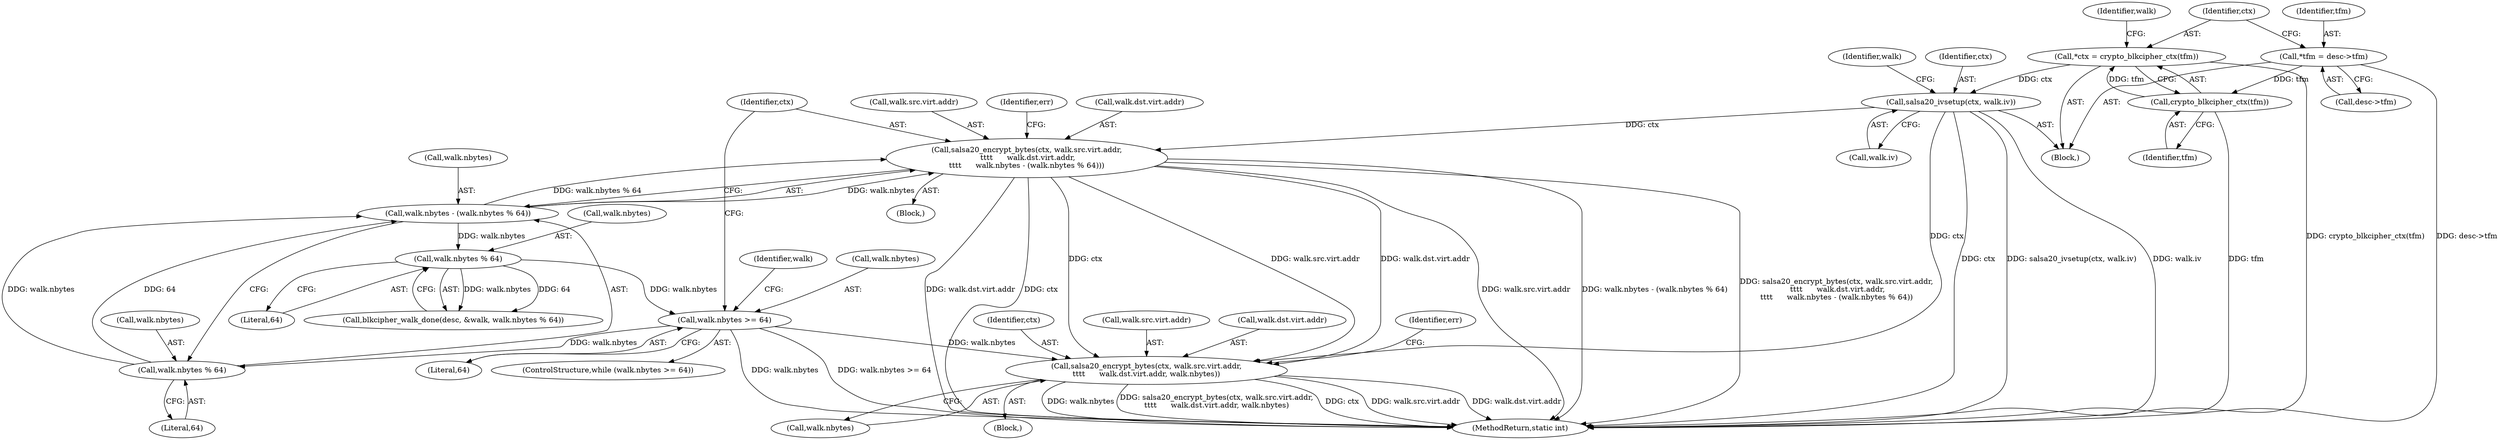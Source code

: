 digraph "0_linux_ecaaab5649781c5a0effdaf298a925063020500e@API" {
"1000185" [label="(Call,salsa20_encrypt_bytes(ctx, walk.src.virt.addr,\n\t\t\t\t      walk.dst.virt.addr, walk.nbytes))"];
"1000132" [label="(Call,salsa20_ivsetup(ctx, walk.iv))"];
"1000114" [label="(Call,*ctx = crypto_blkcipher_ctx(tfm))"];
"1000116" [label="(Call,crypto_blkcipher_ctx(tfm))"];
"1000108" [label="(Call,*tfm = desc->tfm)"];
"1000144" [label="(Call,salsa20_encrypt_bytes(ctx, walk.src.virt.addr,\n \t\t\t\t      walk.dst.virt.addr,\n\t\t\t\t      walk.nbytes - (walk.nbytes % 64)))"];
"1000160" [label="(Call,walk.nbytes - (walk.nbytes % 64))"];
"1000164" [label="(Call,walk.nbytes % 64)"];
"1000138" [label="(Call,walk.nbytes >= 64)"];
"1000175" [label="(Call,walk.nbytes % 64)"];
"1000185" [label="(Call,salsa20_encrypt_bytes(ctx, walk.src.virt.addr,\n\t\t\t\t      walk.dst.virt.addr, walk.nbytes))"];
"1000160" [label="(Call,walk.nbytes - (walk.nbytes % 64))"];
"1000138" [label="(Call,walk.nbytes >= 64)"];
"1000116" [label="(Call,crypto_blkcipher_ctx(tfm))"];
"1000146" [label="(Call,walk.src.virt.addr)"];
"1000187" [label="(Call,walk.src.virt.addr)"];
"1000161" [label="(Call,walk.nbytes)"];
"1000115" [label="(Identifier,ctx)"];
"1000175" [label="(Call,walk.nbytes % 64)"];
"1000201" [label="(Call,walk.nbytes)"];
"1000142" [label="(Literal,64)"];
"1000132" [label="(Call,salsa20_ivsetup(ctx, walk.iv))"];
"1000213" [label="(MethodReturn,static int)"];
"1000194" [label="(Call,walk.dst.virt.addr)"];
"1000108" [label="(Call,*tfm = desc->tfm)"];
"1000176" [label="(Call,walk.nbytes)"];
"1000179" [label="(Literal,64)"];
"1000109" [label="(Identifier,tfm)"];
"1000170" [label="(Identifier,err)"];
"1000165" [label="(Call,walk.nbytes)"];
"1000168" [label="(Literal,64)"];
"1000140" [label="(Identifier,walk)"];
"1000143" [label="(Block,)"];
"1000205" [label="(Identifier,err)"];
"1000134" [label="(Call,walk.iv)"];
"1000121" [label="(Identifier,walk)"];
"1000133" [label="(Identifier,ctx)"];
"1000110" [label="(Call,desc->tfm)"];
"1000164" [label="(Call,walk.nbytes % 64)"];
"1000184" [label="(Block,)"];
"1000182" [label="(Identifier,walk)"];
"1000186" [label="(Identifier,ctx)"];
"1000114" [label="(Call,*ctx = crypto_blkcipher_ctx(tfm))"];
"1000153" [label="(Call,walk.dst.virt.addr)"];
"1000145" [label="(Identifier,ctx)"];
"1000105" [label="(Block,)"];
"1000139" [label="(Call,walk.nbytes)"];
"1000144" [label="(Call,salsa20_encrypt_bytes(ctx, walk.src.virt.addr,\n \t\t\t\t      walk.dst.virt.addr,\n\t\t\t\t      walk.nbytes - (walk.nbytes % 64)))"];
"1000137" [label="(ControlStructure,while (walk.nbytes >= 64))"];
"1000171" [label="(Call,blkcipher_walk_done(desc, &walk, walk.nbytes % 64))"];
"1000117" [label="(Identifier,tfm)"];
"1000185" -> "1000184"  [label="AST: "];
"1000185" -> "1000201"  [label="CFG: "];
"1000186" -> "1000185"  [label="AST: "];
"1000187" -> "1000185"  [label="AST: "];
"1000194" -> "1000185"  [label="AST: "];
"1000201" -> "1000185"  [label="AST: "];
"1000205" -> "1000185"  [label="CFG: "];
"1000185" -> "1000213"  [label="DDG: salsa20_encrypt_bytes(ctx, walk.src.virt.addr,\n\t\t\t\t      walk.dst.virt.addr, walk.nbytes)"];
"1000185" -> "1000213"  [label="DDG: ctx"];
"1000185" -> "1000213"  [label="DDG: walk.src.virt.addr"];
"1000185" -> "1000213"  [label="DDG: walk.dst.virt.addr"];
"1000185" -> "1000213"  [label="DDG: walk.nbytes"];
"1000132" -> "1000185"  [label="DDG: ctx"];
"1000144" -> "1000185"  [label="DDG: ctx"];
"1000144" -> "1000185"  [label="DDG: walk.src.virt.addr"];
"1000144" -> "1000185"  [label="DDG: walk.dst.virt.addr"];
"1000138" -> "1000185"  [label="DDG: walk.nbytes"];
"1000132" -> "1000105"  [label="AST: "];
"1000132" -> "1000134"  [label="CFG: "];
"1000133" -> "1000132"  [label="AST: "];
"1000134" -> "1000132"  [label="AST: "];
"1000140" -> "1000132"  [label="CFG: "];
"1000132" -> "1000213"  [label="DDG: salsa20_ivsetup(ctx, walk.iv)"];
"1000132" -> "1000213"  [label="DDG: walk.iv"];
"1000132" -> "1000213"  [label="DDG: ctx"];
"1000114" -> "1000132"  [label="DDG: ctx"];
"1000132" -> "1000144"  [label="DDG: ctx"];
"1000114" -> "1000105"  [label="AST: "];
"1000114" -> "1000116"  [label="CFG: "];
"1000115" -> "1000114"  [label="AST: "];
"1000116" -> "1000114"  [label="AST: "];
"1000121" -> "1000114"  [label="CFG: "];
"1000114" -> "1000213"  [label="DDG: crypto_blkcipher_ctx(tfm)"];
"1000116" -> "1000114"  [label="DDG: tfm"];
"1000116" -> "1000117"  [label="CFG: "];
"1000117" -> "1000116"  [label="AST: "];
"1000116" -> "1000213"  [label="DDG: tfm"];
"1000108" -> "1000116"  [label="DDG: tfm"];
"1000108" -> "1000105"  [label="AST: "];
"1000108" -> "1000110"  [label="CFG: "];
"1000109" -> "1000108"  [label="AST: "];
"1000110" -> "1000108"  [label="AST: "];
"1000115" -> "1000108"  [label="CFG: "];
"1000108" -> "1000213"  [label="DDG: desc->tfm"];
"1000144" -> "1000143"  [label="AST: "];
"1000144" -> "1000160"  [label="CFG: "];
"1000145" -> "1000144"  [label="AST: "];
"1000146" -> "1000144"  [label="AST: "];
"1000153" -> "1000144"  [label="AST: "];
"1000160" -> "1000144"  [label="AST: "];
"1000170" -> "1000144"  [label="CFG: "];
"1000144" -> "1000213"  [label="DDG: walk.src.virt.addr"];
"1000144" -> "1000213"  [label="DDG: walk.nbytes - (walk.nbytes % 64)"];
"1000144" -> "1000213"  [label="DDG: salsa20_encrypt_bytes(ctx, walk.src.virt.addr,\n \t\t\t\t      walk.dst.virt.addr,\n\t\t\t\t      walk.nbytes - (walk.nbytes % 64))"];
"1000144" -> "1000213"  [label="DDG: walk.dst.virt.addr"];
"1000144" -> "1000213"  [label="DDG: ctx"];
"1000160" -> "1000144"  [label="DDG: walk.nbytes"];
"1000160" -> "1000144"  [label="DDG: walk.nbytes % 64"];
"1000160" -> "1000164"  [label="CFG: "];
"1000161" -> "1000160"  [label="AST: "];
"1000164" -> "1000160"  [label="AST: "];
"1000164" -> "1000160"  [label="DDG: walk.nbytes"];
"1000164" -> "1000160"  [label="DDG: 64"];
"1000160" -> "1000175"  [label="DDG: walk.nbytes"];
"1000164" -> "1000168"  [label="CFG: "];
"1000165" -> "1000164"  [label="AST: "];
"1000168" -> "1000164"  [label="AST: "];
"1000138" -> "1000164"  [label="DDG: walk.nbytes"];
"1000138" -> "1000137"  [label="AST: "];
"1000138" -> "1000142"  [label="CFG: "];
"1000139" -> "1000138"  [label="AST: "];
"1000142" -> "1000138"  [label="AST: "];
"1000145" -> "1000138"  [label="CFG: "];
"1000182" -> "1000138"  [label="CFG: "];
"1000138" -> "1000213"  [label="DDG: walk.nbytes"];
"1000138" -> "1000213"  [label="DDG: walk.nbytes >= 64"];
"1000175" -> "1000138"  [label="DDG: walk.nbytes"];
"1000175" -> "1000171"  [label="AST: "];
"1000175" -> "1000179"  [label="CFG: "];
"1000176" -> "1000175"  [label="AST: "];
"1000179" -> "1000175"  [label="AST: "];
"1000171" -> "1000175"  [label="CFG: "];
"1000175" -> "1000171"  [label="DDG: walk.nbytes"];
"1000175" -> "1000171"  [label="DDG: 64"];
}
